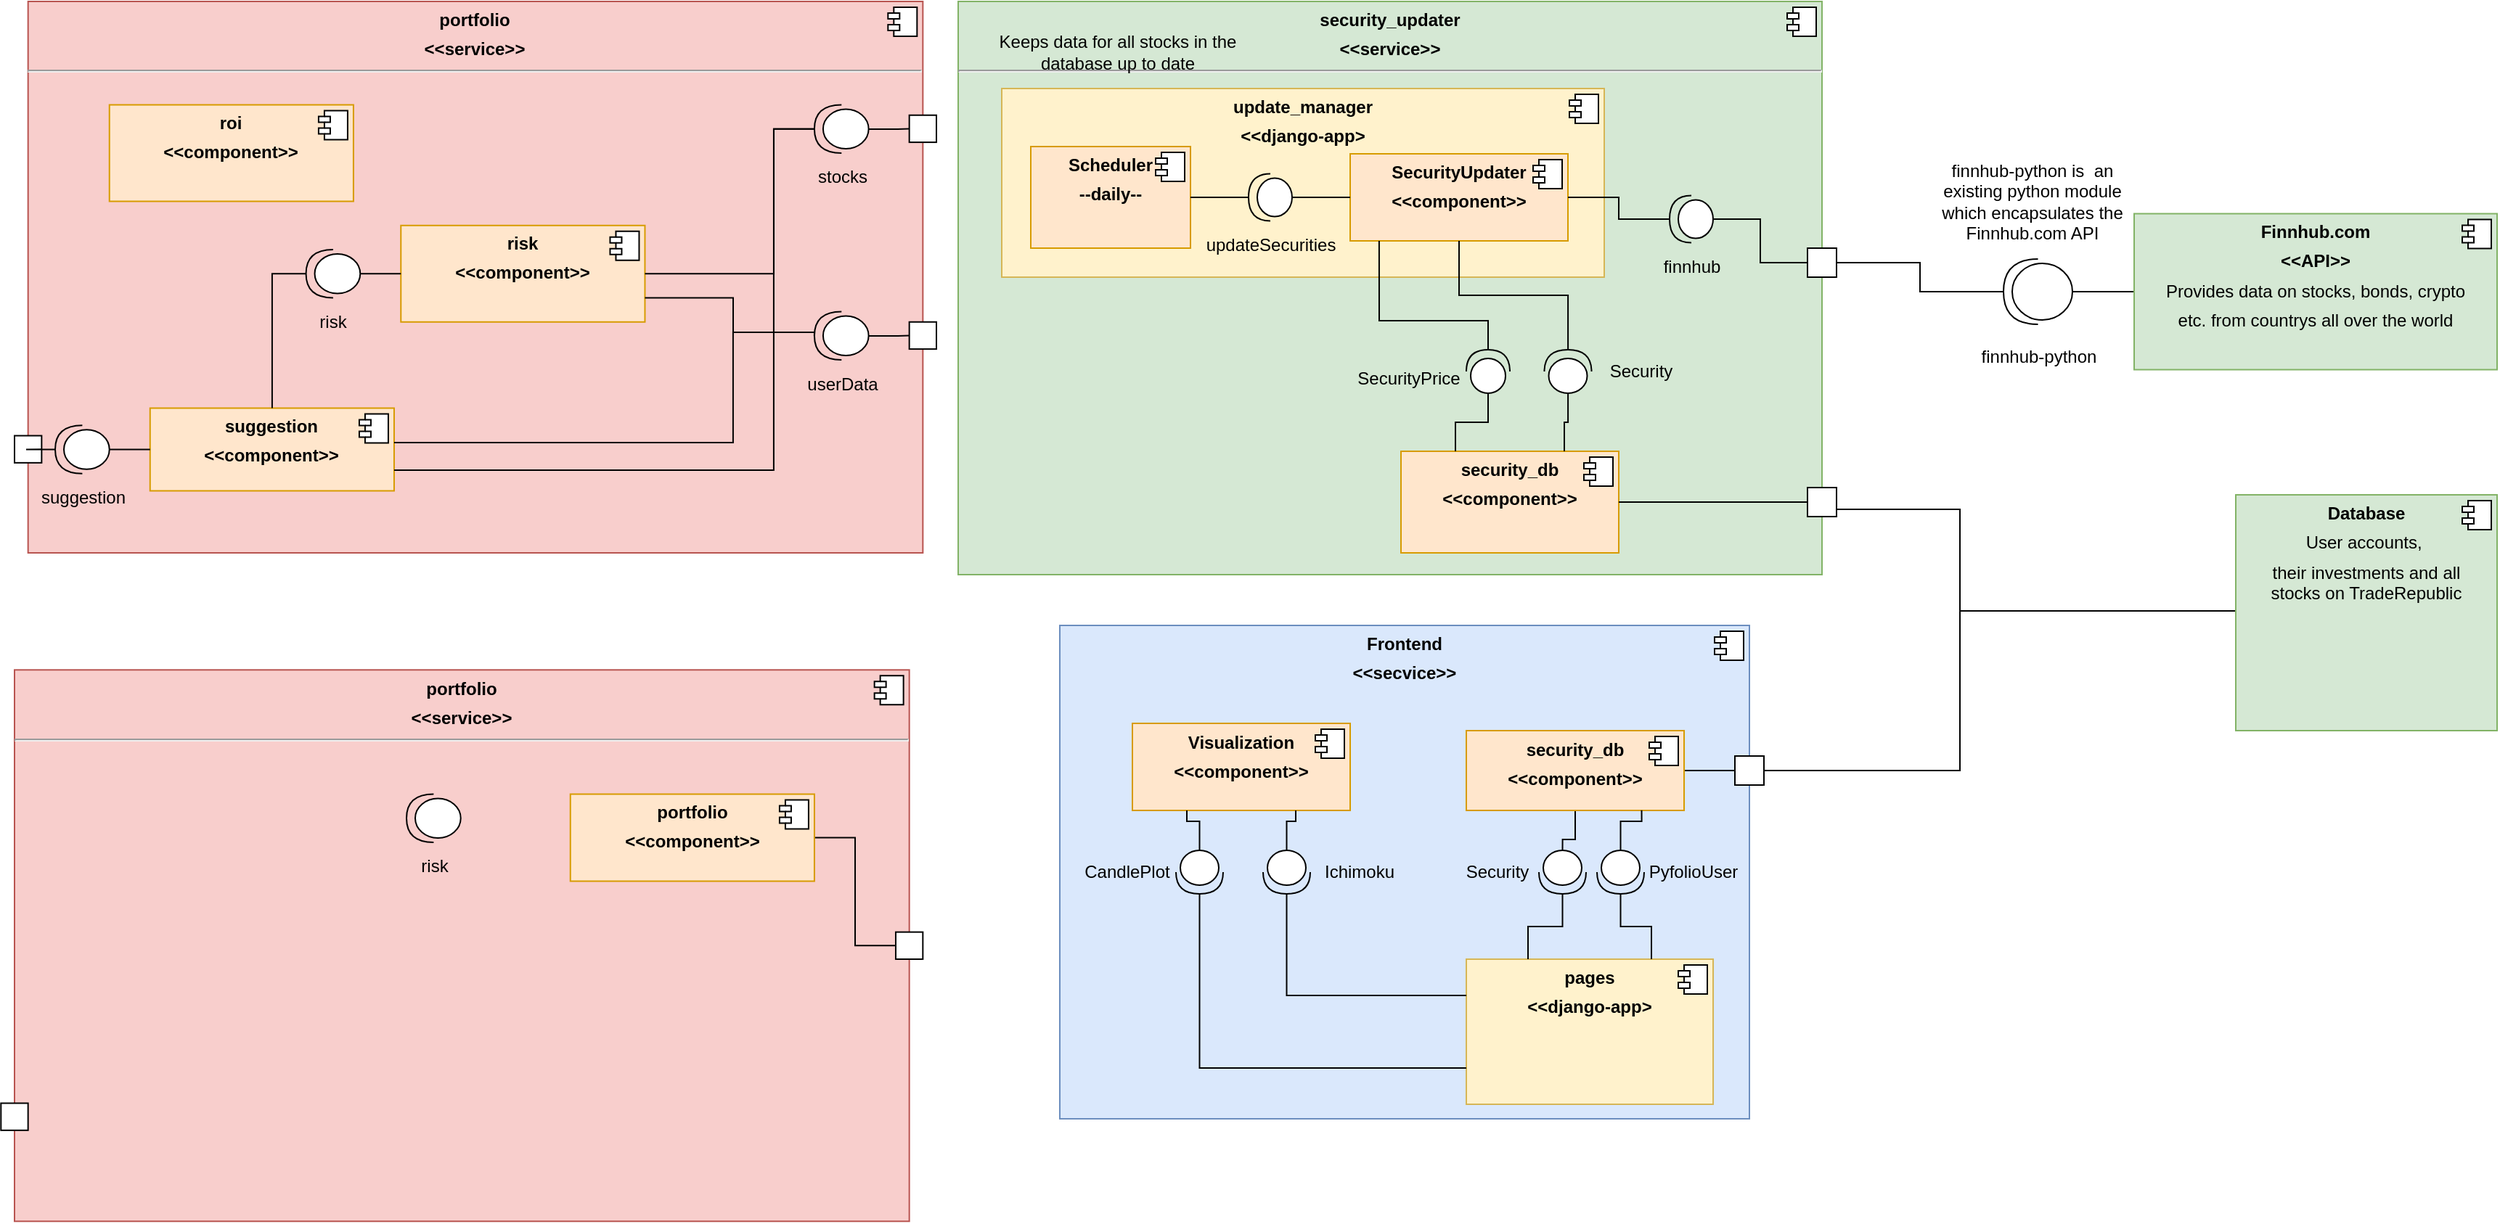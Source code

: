 <mxfile version="20.8.11" type="device"><diagram id="XekJnOto7AFZ5udOYtCO" name="Page-1"><mxGraphModel dx="3034" dy="1635" grid="1" gridSize="10" guides="1" tooltips="1" connect="1" arrows="1" fold="1" page="1" pageScale="1" pageWidth="1600" pageHeight="900" math="0" shadow="0"><root><mxCell id="0"/><mxCell id="1" parent="0"/><mxCell id="bW3YsDJJUkOv9gOb6WUF-26" style="edgeStyle=orthogonalEdgeStyle;rounded=0;orthogonalLoop=1;jettySize=auto;html=1;entryX=0;entryY=0.5;entryDx=0;entryDy=0;entryPerimeter=0;endArrow=none;endFill=0;" parent="1" source="bW3YsDJJUkOv9gOb6WUF-4" target="bW3YsDJJUkOv9gOb6WUF-12" edge="1"><mxGeometry relative="1" as="geometry"/></mxCell><mxCell id="bW3YsDJJUkOv9gOb6WUF-4" value="&lt;p style=&quot;margin:0px;margin-top:6px;text-align:center;&quot;&gt;&lt;b&gt;Finnhub.com&lt;/b&gt;&lt;/p&gt;&lt;p style=&quot;margin:0px;margin-top:6px;text-align:center;&quot;&gt;&lt;b&gt;&amp;lt;&amp;lt;API&amp;gt;&amp;gt;&lt;/b&gt;&lt;/p&gt;&lt;p style=&quot;margin:0px;margin-top:6px;text-align:center;&quot;&gt;Provides data on stocks, bonds, crypto&lt;/p&gt;&lt;p style=&quot;margin:0px;margin-top:6px;text-align:center;&quot;&gt;etc. from countrys all over the world&lt;/p&gt;&lt;p style=&quot;margin:0px;margin-left:8px;&quot;&gt;&lt;br&gt;&lt;/p&gt;" style="align=left;overflow=fill;html=1;dropTarget=0;fillColor=#d5e8d4;strokeColor=#82b366;" parent="1" vertex="1"><mxGeometry x="1340" y="6.25" width="250" height="107.5" as="geometry"/></mxCell><mxCell id="bW3YsDJJUkOv9gOb6WUF-5" value="" style="shape=component;jettyWidth=8;jettyHeight=4;" parent="bW3YsDJJUkOv9gOb6WUF-4" vertex="1"><mxGeometry x="1" width="20" height="20" relative="1" as="geometry"><mxPoint x="-24" y="4" as="offset"/></mxGeometry></mxCell><mxCell id="xTNWh_9H5Di4gs_PxUzo-3" style="edgeStyle=orthogonalEdgeStyle;rounded=0;orthogonalLoop=1;jettySize=auto;html=1;entryX=1;entryY=0.5;entryDx=0;entryDy=0;endArrow=none;endFill=0;" parent="1" source="bW3YsDJJUkOv9gOb6WUF-12" target="bW3YsDJJUkOv9gOb6WUF-32" edge="1"><mxGeometry relative="1" as="geometry"/></mxCell><mxCell id="bW3YsDJJUkOv9gOb6WUF-12" value="finnhub-python" style="shape=providedRequiredInterface;html=1;verticalLabelPosition=bottom;sketch=0;rotation=0;direction=west;" parent="1" vertex="1"><mxGeometry x="1250" y="37.5" width="47.5" height="45" as="geometry"/></mxCell><mxCell id="WG90uIi7Eeuup33Z9hF5-19" style="edgeStyle=orthogonalEdgeStyle;rounded=0;orthogonalLoop=1;jettySize=auto;html=1;entryX=1;entryY=0.5;entryDx=0;entryDy=0;endArrow=none;endFill=0;" parent="1" source="bW3YsDJJUkOv9gOb6WUF-42" target="xTNWh_9H5Di4gs_PxUzo-13" edge="1"><mxGeometry relative="1" as="geometry"><Array as="points"><mxPoint x="1220" y="280"/><mxPoint x="1220" y="210"/><mxPoint x="1135" y="210"/></Array></mxGeometry></mxCell><mxCell id="WG90uIi7Eeuup33Z9hF5-40" style="edgeStyle=orthogonalEdgeStyle;rounded=0;orthogonalLoop=1;jettySize=auto;html=1;entryX=1;entryY=0.5;entryDx=0;entryDy=0;endArrow=none;endFill=0;" parent="1" source="bW3YsDJJUkOv9gOb6WUF-42" target="WG90uIi7Eeuup33Z9hF5-36" edge="1"><mxGeometry relative="1" as="geometry"><Array as="points"><mxPoint x="1220" y="280"/><mxPoint x="1220" y="390"/></Array></mxGeometry></mxCell><mxCell id="bW3YsDJJUkOv9gOb6WUF-42" value="&lt;p style=&quot;margin:0px;margin-top:6px;text-align:center;&quot;&gt;&lt;b&gt;Database&lt;/b&gt;&lt;/p&gt;&lt;p style=&quot;margin:0px;margin-top:6px;text-align:center;&quot;&gt;User accounts,&amp;nbsp;&lt;/p&gt;&lt;p style=&quot;margin:0px;margin-top:6px;text-align:center;&quot;&gt;their investments and all&lt;br&gt;stocks on TradeRepublic&lt;/p&gt;" style="align=left;overflow=fill;html=1;dropTarget=0;fillColor=#d5e8d4;strokeColor=#82b366;" parent="1" vertex="1"><mxGeometry x="1410" y="200" width="180" height="162.5" as="geometry"/></mxCell><mxCell id="bW3YsDJJUkOv9gOb6WUF-43" value="" style="shape=component;jettyWidth=8;jettyHeight=4;" parent="bW3YsDJJUkOv9gOb6WUF-42" vertex="1"><mxGeometry x="1" width="20" height="20" relative="1" as="geometry"><mxPoint x="-24" y="4" as="offset"/></mxGeometry></mxCell><mxCell id="bW3YsDJJUkOv9gOb6WUF-47" value="finnhub-python is&amp;nbsp; an existing python module which encapsulates the Finnhub.com API" style="text;html=1;strokeColor=none;fillColor=none;align=center;verticalAlign=middle;whiteSpace=wrap;rounded=0;" parent="1" vertex="1"><mxGeometry x="1200" y="-42.5" width="140" height="80" as="geometry"/></mxCell><mxCell id="WG90uIi7Eeuup33Z9hF5-51" value="" style="group" parent="1" vertex="1" connectable="0"><mxGeometry x="530" y="-140" width="605" height="395" as="geometry"/></mxCell><mxCell id="xTNWh_9H5Di4gs_PxUzo-1" value="&lt;p style=&quot;margin:0px;margin-top:6px;text-align:center;&quot;&gt;&lt;b&gt;security_updater&lt;/b&gt;&lt;/p&gt;&lt;p style=&quot;margin:0px;margin-top:6px;text-align:center;&quot;&gt;&lt;b&gt;&amp;lt;&amp;lt;service&amp;gt;&amp;gt;&lt;/b&gt;&lt;/p&gt;&lt;hr&gt;&lt;p style=&quot;margin:0px;margin-left:8px;&quot;&gt;&lt;br&gt;&lt;/p&gt;" style="align=left;overflow=fill;html=1;dropTarget=0;fillColor=#d5e8d4;strokeColor=#82b366;" parent="WG90uIi7Eeuup33Z9hF5-51" vertex="1"><mxGeometry width="595" height="395" as="geometry"/></mxCell><mxCell id="xTNWh_9H5Di4gs_PxUzo-2" value="" style="shape=component;jettyWidth=8;jettyHeight=4;" parent="xTNWh_9H5Di4gs_PxUzo-1" vertex="1"><mxGeometry x="1" width="20" height="20" relative="1" as="geometry"><mxPoint x="-24" y="4" as="offset"/></mxGeometry></mxCell><mxCell id="bW3YsDJJUkOv9gOb6WUF-32" value="" style="whiteSpace=wrap;html=1;aspect=fixed;" parent="WG90uIi7Eeuup33Z9hF5-51" vertex="1"><mxGeometry x="585" y="170" width="20" height="20" as="geometry"/></mxCell><mxCell id="xTNWh_9H5Di4gs_PxUzo-13" value="" style="whiteSpace=wrap;html=1;aspect=fixed;" parent="WG90uIi7Eeuup33Z9hF5-51" vertex="1"><mxGeometry x="585" y="335" width="20" height="20" as="geometry"/></mxCell><mxCell id="xTNWh_9H5Di4gs_PxUzo-16" value="Keeps data for all stocks in the database up to date" style="text;html=1;strokeColor=none;fillColor=none;align=center;verticalAlign=middle;whiteSpace=wrap;rounded=0;" parent="WG90uIi7Eeuup33Z9hF5-51" vertex="1"><mxGeometry x="20" y="20" width="180" height="30" as="geometry"/></mxCell><mxCell id="_YHoPGlYHb7uOTWwa3ng-1" value="&lt;p style=&quot;margin:0px;margin-top:6px;text-align:center;&quot;&gt;&lt;b&gt;security_db&lt;/b&gt;&lt;/p&gt;&lt;p style=&quot;margin:0px;margin-top:6px;text-align:center;&quot;&gt;&lt;b&gt;&amp;lt;&amp;lt;component&amp;gt;&amp;gt;&lt;/b&gt;&lt;/p&gt;" style="align=left;overflow=fill;html=1;dropTarget=0;fillColor=#ffe6cc;strokeColor=#d79b00;" parent="WG90uIi7Eeuup33Z9hF5-51" vertex="1"><mxGeometry x="305" y="310" width="150" height="70" as="geometry"/></mxCell><mxCell id="_YHoPGlYHb7uOTWwa3ng-2" value="" style="shape=component;jettyWidth=8;jettyHeight=4;" parent="_YHoPGlYHb7uOTWwa3ng-1" vertex="1"><mxGeometry x="1" width="20" height="20" relative="1" as="geometry"><mxPoint x="-24" y="4" as="offset"/></mxGeometry></mxCell><mxCell id="WG90uIi7Eeuup33Z9hF5-20" style="edgeStyle=orthogonalEdgeStyle;rounded=0;orthogonalLoop=1;jettySize=auto;html=1;entryX=1;entryY=0.5;entryDx=0;entryDy=0;endArrow=none;endFill=0;" parent="WG90uIi7Eeuup33Z9hF5-51" source="xTNWh_9H5Di4gs_PxUzo-13" target="_YHoPGlYHb7uOTWwa3ng-1" edge="1"><mxGeometry relative="1" as="geometry"/></mxCell><mxCell id="WG90uIi7Eeuup33Z9hF5-10" style="edgeStyle=orthogonalEdgeStyle;rounded=0;orthogonalLoop=1;jettySize=auto;html=1;entryX=0;entryY=0.5;entryDx=0;entryDy=0;endArrow=none;endFill=0;" parent="WG90uIi7Eeuup33Z9hF5-51" source="WG90uIi7Eeuup33Z9hF5-9" target="bW3YsDJJUkOv9gOb6WUF-32" edge="1"><mxGeometry relative="1" as="geometry"/></mxCell><mxCell id="WG90uIi7Eeuup33Z9hF5-9" value="finnhub" style="shape=providedRequiredInterface;html=1;verticalLabelPosition=bottom;sketch=0;direction=west;flipH=0;flipV=1;" parent="WG90uIi7Eeuup33Z9hF5-51" vertex="1"><mxGeometry x="490" y="133.75" width="30" height="32.5" as="geometry"/></mxCell><mxCell id="WG90uIi7Eeuup33Z9hF5-31" style="edgeStyle=orthogonalEdgeStyle;rounded=0;orthogonalLoop=1;jettySize=auto;html=1;entryX=0.75;entryY=0;entryDx=0;entryDy=0;endArrow=none;endFill=0;" parent="WG90uIi7Eeuup33Z9hF5-51" source="WG90uIi7Eeuup33Z9hF5-12" target="_YHoPGlYHb7uOTWwa3ng-1" edge="1"><mxGeometry relative="1" as="geometry"/></mxCell><mxCell id="WG90uIi7Eeuup33Z9hF5-12" value="Security" style="shape=providedRequiredInterface;html=1;verticalLabelPosition=bottom;sketch=0;direction=south;flipH=0;flipV=1;spacingLeft=100;spacingBottom=60;" parent="WG90uIi7Eeuup33Z9hF5-51" vertex="1"><mxGeometry x="403.75" y="240" width="32.5" height="30" as="geometry"/></mxCell><mxCell id="WG90uIi7Eeuup33Z9hF5-30" style="edgeStyle=orthogonalEdgeStyle;rounded=0;orthogonalLoop=1;jettySize=auto;html=1;entryX=0.25;entryY=0;entryDx=0;entryDy=0;endArrow=none;endFill=0;" parent="WG90uIi7Eeuup33Z9hF5-51" source="WG90uIi7Eeuup33Z9hF5-13" target="_YHoPGlYHb7uOTWwa3ng-1" edge="1"><mxGeometry relative="1" as="geometry"/></mxCell><mxCell id="WG90uIi7Eeuup33Z9hF5-13" value="SecurityPrice" style="shape=providedRequiredInterface;html=1;verticalLabelPosition=bottom;sketch=0;direction=south;flipH=0;flipV=1;spacingRight=110;spacingTop=0;spacing=0;spacingBottom=50;" parent="WG90uIi7Eeuup33Z9hF5-51" vertex="1"><mxGeometry x="350" y="240" width="30" height="30" as="geometry"/></mxCell><mxCell id="WG90uIi7Eeuup33Z9hF5-50" value="" style="group" parent="WG90uIi7Eeuup33Z9hF5-51" vertex="1" connectable="0"><mxGeometry x="30" y="60" width="415" height="130" as="geometry"/></mxCell><mxCell id="WG90uIi7Eeuup33Z9hF5-22" value="&lt;p style=&quot;margin:0px;margin-top:6px;text-align:center;&quot;&gt;&lt;b&gt;update_manager&lt;/b&gt;&lt;/p&gt;&lt;p style=&quot;margin:0px;margin-top:6px;text-align:center;&quot;&gt;&lt;b&gt;&amp;lt;&amp;lt;django-app&amp;gt;&lt;/b&gt;&lt;/p&gt;" style="align=left;overflow=fill;html=1;dropTarget=0;fillColor=#fff2cc;strokeColor=#d6b656;" parent="WG90uIi7Eeuup33Z9hF5-50" vertex="1"><mxGeometry width="415" height="130" as="geometry"/></mxCell><mxCell id="WG90uIi7Eeuup33Z9hF5-23" value="" style="shape=component;jettyWidth=8;jettyHeight=4;" parent="WG90uIi7Eeuup33Z9hF5-22" vertex="1"><mxGeometry x="1" width="20" height="20" relative="1" as="geometry"><mxPoint x="-24" y="4" as="offset"/></mxGeometry></mxCell><mxCell id="_YHoPGlYHb7uOTWwa3ng-3" value="&lt;p style=&quot;margin:0px;margin-top:6px;text-align:center;&quot;&gt;&lt;b&gt;SecurityUpdater&lt;/b&gt;&lt;/p&gt;&lt;p style=&quot;margin:0px;margin-top:6px;text-align:center;&quot;&gt;&lt;b&gt;&amp;lt;&amp;lt;component&amp;gt;&amp;gt;&lt;/b&gt;&lt;/p&gt;" style="align=left;overflow=fill;html=1;dropTarget=0;fillColor=#ffe6cc;strokeColor=#d79b00;" parent="WG90uIi7Eeuup33Z9hF5-50" vertex="1"><mxGeometry x="240" y="45" width="150" height="60" as="geometry"/></mxCell><mxCell id="_YHoPGlYHb7uOTWwa3ng-4" value="" style="shape=component;jettyWidth=8;jettyHeight=4;" parent="_YHoPGlYHb7uOTWwa3ng-3" vertex="1"><mxGeometry x="1" width="20" height="20" relative="1" as="geometry"><mxPoint x="-24" y="4" as="offset"/></mxGeometry></mxCell><mxCell id="_YHoPGlYHb7uOTWwa3ng-5" value="updateSecurities" style="shape=providedRequiredInterface;html=1;verticalLabelPosition=bottom;sketch=0;direction=west;flipH=0;flipV=1;" parent="WG90uIi7Eeuup33Z9hF5-50" vertex="1"><mxGeometry x="170" y="58.75" width="30" height="32.5" as="geometry"/></mxCell><mxCell id="WG90uIi7Eeuup33Z9hF5-5" value="&lt;p style=&quot;margin:0px;margin-top:6px;text-align:center;&quot;&gt;&lt;b&gt;Scheduler&lt;/b&gt;&lt;/p&gt;&lt;p style=&quot;margin:0px;margin-top:6px;text-align:center;&quot;&gt;&lt;b&gt;--daily--&lt;/b&gt;&lt;/p&gt;" style="align=left;overflow=fill;html=1;dropTarget=0;fillColor=#ffe6cc;strokeColor=#d79b00;" parent="WG90uIi7Eeuup33Z9hF5-50" vertex="1"><mxGeometry x="20" y="40" width="110" height="70" as="geometry"/></mxCell><mxCell id="WG90uIi7Eeuup33Z9hF5-6" value="" style="shape=component;jettyWidth=8;jettyHeight=4;" parent="WG90uIi7Eeuup33Z9hF5-5" vertex="1"><mxGeometry x="1" width="20" height="20" relative="1" as="geometry"><mxPoint x="-24" y="4" as="offset"/></mxGeometry></mxCell><mxCell id="WG90uIi7Eeuup33Z9hF5-4" style="edgeStyle=orthogonalEdgeStyle;rounded=0;orthogonalLoop=1;jettySize=auto;html=1;entryX=0;entryY=0.5;entryDx=0;entryDy=0;entryPerimeter=0;endArrow=none;endFill=0;" parent="WG90uIi7Eeuup33Z9hF5-50" source="_YHoPGlYHb7uOTWwa3ng-3" target="_YHoPGlYHb7uOTWwa3ng-5" edge="1"><mxGeometry relative="1" as="geometry"/></mxCell><mxCell id="WG90uIi7Eeuup33Z9hF5-8" style="edgeStyle=orthogonalEdgeStyle;rounded=0;orthogonalLoop=1;jettySize=auto;html=1;entryX=1;entryY=0.5;entryDx=0;entryDy=0;endArrow=none;endFill=0;" parent="WG90uIi7Eeuup33Z9hF5-50" source="_YHoPGlYHb7uOTWwa3ng-5" target="WG90uIi7Eeuup33Z9hF5-5" edge="1"><mxGeometry relative="1" as="geometry"/></mxCell><mxCell id="WG90uIi7Eeuup33Z9hF5-11" style="edgeStyle=orthogonalEdgeStyle;rounded=0;orthogonalLoop=1;jettySize=auto;html=1;entryX=1;entryY=0.5;entryDx=0;entryDy=0;endArrow=none;endFill=0;" parent="WG90uIi7Eeuup33Z9hF5-51" source="WG90uIi7Eeuup33Z9hF5-9" target="_YHoPGlYHb7uOTWwa3ng-3" edge="1"><mxGeometry relative="1" as="geometry"/></mxCell><mxCell id="WG90uIi7Eeuup33Z9hF5-33" style="edgeStyle=orthogonalEdgeStyle;rounded=0;orthogonalLoop=1;jettySize=auto;html=1;entryX=0.5;entryY=1;entryDx=0;entryDy=0;endArrow=none;endFill=0;" parent="WG90uIi7Eeuup33Z9hF5-51" source="WG90uIi7Eeuup33Z9hF5-12" target="_YHoPGlYHb7uOTWwa3ng-3" edge="1"><mxGeometry relative="1" as="geometry"/></mxCell><mxCell id="WG90uIi7Eeuup33Z9hF5-27" style="edgeStyle=orthogonalEdgeStyle;rounded=0;orthogonalLoop=1;jettySize=auto;html=1;entryX=0.133;entryY=1;entryDx=0;entryDy=0;entryPerimeter=0;endArrow=none;endFill=0;" parent="WG90uIi7Eeuup33Z9hF5-51" source="WG90uIi7Eeuup33Z9hF5-13" target="_YHoPGlYHb7uOTWwa3ng-3" edge="1"><mxGeometry relative="1" as="geometry"><Array as="points"><mxPoint x="365" y="220"/><mxPoint x="290" y="220"/></Array></mxGeometry></mxCell><mxCell id="bW3YsDJJUkOv9gOb6WUF-1" value="&lt;p style=&quot;margin:0px;margin-top:6px;text-align:center;&quot;&gt;&lt;b&gt;portfolio&lt;/b&gt;&lt;/p&gt;&lt;p style=&quot;margin:0px;margin-top:6px;text-align:center;&quot;&gt;&lt;b&gt;&amp;lt;&amp;lt;service&amp;gt;&amp;gt;&lt;/b&gt;&lt;/p&gt;&lt;hr&gt;&lt;p style=&quot;margin:0px;margin-left:8px;&quot;&gt;&lt;br&gt;&lt;/p&gt;" style="align=left;overflow=fill;html=1;dropTarget=0;fillColor=#f8cecc;strokeColor=#b85450;" parent="1" vertex="1"><mxGeometry x="-110.662" y="-140" width="616.324" height="380" as="geometry"/></mxCell><mxCell id="bW3YsDJJUkOv9gOb6WUF-2" value="" style="shape=component;jettyWidth=8;jettyHeight=4;" parent="bW3YsDJJUkOv9gOb6WUF-1" vertex="1"><mxGeometry x="1" width="20" height="20" relative="1" as="geometry"><mxPoint x="-24" y="4" as="offset"/></mxGeometry></mxCell><mxCell id="bW3YsDJJUkOv9gOb6WUF-17" value="&lt;p style=&quot;margin:0px;margin-top:6px;text-align:center;&quot;&gt;&lt;b&gt;risk&lt;/b&gt;&lt;/p&gt;&lt;p style=&quot;margin:0px;margin-top:6px;text-align:center;&quot;&gt;&lt;b&gt;&amp;lt;&amp;lt;component&amp;gt;&amp;gt;&lt;/b&gt;&lt;/p&gt;" style="align=left;overflow=fill;html=1;dropTarget=0;fillColor=#ffe6cc;strokeColor=#d79b00;" parent="1" vertex="1"><mxGeometry x="146.141" y="14.38" width="168.088" height="66.5" as="geometry"/></mxCell><mxCell id="bW3YsDJJUkOv9gOb6WUF-18" value="" style="shape=component;jettyWidth=8;jettyHeight=4;" parent="bW3YsDJJUkOv9gOb6WUF-17" vertex="1"><mxGeometry x="1" width="20" height="20" relative="1" as="geometry"><mxPoint x="-24" y="4" as="offset"/></mxGeometry></mxCell><mxCell id="bW3YsDJJUkOv9gOb6WUF-21" value="&lt;p style=&quot;margin:0px;margin-top:6px;text-align:center;&quot;&gt;&lt;b&gt;suggestion&lt;/b&gt;&lt;/p&gt;&lt;p style=&quot;margin:0px;margin-top:6px;text-align:center;&quot;&gt;&lt;b&gt;&amp;lt;&amp;lt;component&amp;gt;&amp;gt;&lt;/b&gt;&lt;/p&gt;" style="align=left;overflow=fill;html=1;dropTarget=0;fillColor=#ffe6cc;strokeColor=#d79b00;" parent="1" vertex="1"><mxGeometry x="-26.618" y="140.25" width="168.088" height="57" as="geometry"/></mxCell><mxCell id="bW3YsDJJUkOv9gOb6WUF-22" value="" style="shape=component;jettyWidth=8;jettyHeight=4;" parent="bW3YsDJJUkOv9gOb6WUF-21" vertex="1"><mxGeometry x="1" width="20" height="20" relative="1" as="geometry"><mxPoint x="-24" y="4" as="offset"/></mxGeometry></mxCell><mxCell id="bW3YsDJJUkOv9gOb6WUF-24" value="risk" style="shape=providedRequiredInterface;html=1;verticalLabelPosition=bottom;sketch=0;direction=west;" parent="1" vertex="1"><mxGeometry x="80.773" y="31.005" width="37.353" height="33.25" as="geometry"/></mxCell><mxCell id="bW3YsDJJUkOv9gOb6WUF-25" style="edgeStyle=orthogonalEdgeStyle;rounded=0;orthogonalLoop=1;jettySize=auto;html=1;endArrow=none;endFill=0;" parent="1" source="bW3YsDJJUkOv9gOb6WUF-17" target="bW3YsDJJUkOv9gOb6WUF-24" edge="1"><mxGeometry relative="1" as="geometry"/></mxCell><mxCell id="bW3YsDJJUkOv9gOb6WUF-31" style="edgeStyle=orthogonalEdgeStyle;rounded=0;orthogonalLoop=1;jettySize=auto;html=1;entryX=1;entryY=0.5;entryDx=0;entryDy=0;entryPerimeter=0;endArrow=none;endFill=0;" parent="1" source="bW3YsDJJUkOv9gOb6WUF-21" target="bW3YsDJJUkOv9gOb6WUF-24" edge="1"><mxGeometry relative="1" as="geometry"/></mxCell><mxCell id="bW3YsDJJUkOv9gOb6WUF-28" value="" style="whiteSpace=wrap;html=1;aspect=fixed;" parent="1" vertex="1"><mxGeometry x="496.324" y="80.875" width="18.676" height="18.676" as="geometry"/></mxCell><mxCell id="bW3YsDJJUkOv9gOb6WUF-48" value="stocks" style="shape=providedRequiredInterface;html=1;verticalLabelPosition=bottom;sketch=0;direction=west;" parent="1" vertex="1"><mxGeometry x="430.956" y="-68.75" width="37.353" height="33.25" as="geometry"/></mxCell><mxCell id="bW3YsDJJUkOv9gOb6WUF-60" style="edgeStyle=orthogonalEdgeStyle;rounded=0;orthogonalLoop=1;jettySize=auto;html=1;entryX=1;entryY=0.5;entryDx=0;entryDy=0;entryPerimeter=0;endArrow=none;endFill=0;exitX=1;exitY=0.5;exitDx=0;exitDy=0;" parent="1" source="bW3YsDJJUkOv9gOb6WUF-17" target="bW3YsDJJUkOv9gOb6WUF-48" edge="1"><mxGeometry relative="1" as="geometry"><Array as="points"><mxPoint x="403" y="48"/><mxPoint x="403" y="-52"/></Array></mxGeometry></mxCell><mxCell id="bW3YsDJJUkOv9gOb6WUF-59" style="edgeStyle=orthogonalEdgeStyle;rounded=0;orthogonalLoop=1;jettySize=auto;html=1;entryX=1;entryY=0.5;entryDx=0;entryDy=0;entryPerimeter=0;endArrow=none;endFill=0;" parent="1" source="bW3YsDJJUkOv9gOb6WUF-21" target="bW3YsDJJUkOv9gOb6WUF-48" edge="1"><mxGeometry relative="1" as="geometry"><Array as="points"><mxPoint x="402.941" y="183"/><mxPoint x="402.941" y="-51.65"/></Array></mxGeometry></mxCell><mxCell id="bW3YsDJJUkOv9gOb6WUF-51" style="edgeStyle=orthogonalEdgeStyle;rounded=0;orthogonalLoop=1;jettySize=auto;html=1;entryX=0;entryY=0.5;entryDx=0;entryDy=0;endArrow=none;endFill=0;" parent="1" source="bW3YsDJJUkOv9gOb6WUF-49" target="bW3YsDJJUkOv9gOb6WUF-28" edge="1"><mxGeometry relative="1" as="geometry"/></mxCell><mxCell id="bW3YsDJJUkOv9gOb6WUF-49" value="userData" style="shape=providedRequiredInterface;html=1;verticalLabelPosition=bottom;sketch=0;direction=west;" parent="1" vertex="1"><mxGeometry x="430.956" y="73.75" width="37.353" height="33.25" as="geometry"/></mxCell><mxCell id="bW3YsDJJUkOv9gOb6WUF-53" style="edgeStyle=orthogonalEdgeStyle;rounded=0;orthogonalLoop=1;jettySize=auto;html=1;entryX=1;entryY=0.5;entryDx=0;entryDy=0;entryPerimeter=0;endArrow=none;endFill=0;exitX=1;exitY=0.75;exitDx=0;exitDy=0;" parent="1" source="bW3YsDJJUkOv9gOb6WUF-17" target="bW3YsDJJUkOv9gOb6WUF-49" edge="1"><mxGeometry relative="1" as="geometry"><Array as="points"><mxPoint x="375" y="64"/><mxPoint x="375" y="88"/><mxPoint x="431" y="88"/></Array></mxGeometry></mxCell><mxCell id="bW3YsDJJUkOv9gOb6WUF-52" style="edgeStyle=orthogonalEdgeStyle;rounded=0;orthogonalLoop=1;jettySize=auto;html=1;entryX=1;entryY=0.5;entryDx=0;entryDy=0;entryPerimeter=0;endArrow=none;endFill=0;" parent="1" source="bW3YsDJJUkOv9gOb6WUF-21" target="bW3YsDJJUkOv9gOb6WUF-49" edge="1"><mxGeometry relative="1" as="geometry"><Array as="points"><mxPoint x="374.926" y="164"/><mxPoint x="374.926" y="88"/><mxPoint x="430.956" y="88"/></Array></mxGeometry></mxCell><mxCell id="bW3YsDJJUkOv9gOb6WUF-64" style="edgeStyle=orthogonalEdgeStyle;rounded=0;orthogonalLoop=1;jettySize=auto;html=1;entryX=0;entryY=0.5;entryDx=0;entryDy=0;endArrow=none;endFill=0;" parent="1" source="bW3YsDJJUkOv9gOb6WUF-63" target="bW3YsDJJUkOv9gOb6WUF-21" edge="1"><mxGeometry relative="1" as="geometry"/></mxCell><mxCell id="bW3YsDJJUkOv9gOb6WUF-63" value="suggestion" style="shape=providedRequiredInterface;html=1;verticalLabelPosition=bottom;sketch=0;direction=west;" parent="1" vertex="1"><mxGeometry x="-91.985" y="152.125" width="37.353" height="33.25" as="geometry"/></mxCell><mxCell id="bW3YsDJJUkOv9gOb6WUF-68" value="" style="whiteSpace=wrap;html=1;aspect=fixed;" parent="1" vertex="1"><mxGeometry x="-120" y="159.25" width="18.676" height="18.676" as="geometry"/></mxCell><mxCell id="bW3YsDJJUkOv9gOb6WUF-70" style="edgeStyle=orthogonalEdgeStyle;rounded=0;orthogonalLoop=1;jettySize=auto;html=1;entryX=1;entryY=0.5;entryDx=0;entryDy=0;endArrow=none;endFill=0;" parent="1" source="bW3YsDJJUkOv9gOb6WUF-63" target="bW3YsDJJUkOv9gOb6WUF-68" edge="1"><mxGeometry relative="1" as="geometry"/></mxCell><mxCell id="xTNWh_9H5Di4gs_PxUzo-5" value="" style="whiteSpace=wrap;html=1;aspect=fixed;" parent="1" vertex="1"><mxGeometry x="496.324" y="-61.625" width="18.676" height="18.676" as="geometry"/></mxCell><mxCell id="xTNWh_9H5Di4gs_PxUzo-12" style="edgeStyle=orthogonalEdgeStyle;rounded=0;orthogonalLoop=1;jettySize=auto;html=1;entryX=0;entryY=0.5;entryDx=0;entryDy=0;endArrow=none;endFill=0;" parent="1" source="bW3YsDJJUkOv9gOb6WUF-48" target="xTNWh_9H5Di4gs_PxUzo-5" edge="1"><mxGeometry relative="1" as="geometry"/></mxCell><mxCell id="iKlTO7dOfY7qfWai3wbq-1" value="&lt;p style=&quot;margin:0px;margin-top:6px;text-align:center;&quot;&gt;&lt;b&gt;roi&lt;/b&gt;&lt;/p&gt;&lt;p style=&quot;margin:0px;margin-top:6px;text-align:center;&quot;&gt;&lt;b&gt;&amp;lt;&amp;lt;component&amp;gt;&amp;gt;&lt;/b&gt;&lt;/p&gt;" style="align=left;overflow=fill;html=1;dropTarget=0;fillColor=#ffe6cc;strokeColor=#d79b00;" parent="1" vertex="1"><mxGeometry x="-54.629" y="-68.75" width="168.088" height="66.5" as="geometry"/></mxCell><mxCell id="iKlTO7dOfY7qfWai3wbq-2" value="" style="shape=component;jettyWidth=8;jettyHeight=4;" parent="iKlTO7dOfY7qfWai3wbq-1" vertex="1"><mxGeometry x="1" width="20" height="20" relative="1" as="geometry"><mxPoint x="-24" y="4" as="offset"/></mxGeometry></mxCell><mxCell id="iKlTO7dOfY7qfWai3wbq-3" value="&lt;p style=&quot;margin:0px;margin-top:6px;text-align:center;&quot;&gt;&lt;b&gt;portfolio&lt;/b&gt;&lt;/p&gt;&lt;p style=&quot;margin:0px;margin-top:6px;text-align:center;&quot;&gt;&lt;b&gt;&amp;lt;&amp;lt;service&amp;gt;&amp;gt;&lt;/b&gt;&lt;/p&gt;&lt;hr&gt;&lt;p style=&quot;margin:0px;margin-left:8px;&quot;&gt;&lt;br&gt;&lt;/p&gt;" style="align=left;overflow=fill;html=1;dropTarget=0;fillColor=#f8cecc;strokeColor=#b85450;" parent="1" vertex="1"><mxGeometry x="-120.002" y="320.65" width="616.324" height="380" as="geometry"/></mxCell><mxCell id="iKlTO7dOfY7qfWai3wbq-4" value="" style="shape=component;jettyWidth=8;jettyHeight=4;" parent="iKlTO7dOfY7qfWai3wbq-3" vertex="1"><mxGeometry x="1" width="20" height="20" relative="1" as="geometry"><mxPoint x="-24" y="4" as="offset"/></mxGeometry></mxCell><mxCell id="iKlTO7dOfY7qfWai3wbq-9" value="risk" style="shape=providedRequiredInterface;html=1;verticalLabelPosition=bottom;sketch=0;direction=west;" parent="1" vertex="1"><mxGeometry x="150.003" y="406.255" width="37.353" height="33.25" as="geometry"/></mxCell><mxCell id="iKlTO7dOfY7qfWai3wbq-22" value="" style="whiteSpace=wrap;html=1;aspect=fixed;" parent="1" vertex="1"><mxGeometry x="-129.34" y="619.25" width="18.676" height="18.676" as="geometry"/></mxCell><mxCell id="iKlTO7dOfY7qfWai3wbq-28" style="edgeStyle=orthogonalEdgeStyle;rounded=0;orthogonalLoop=1;jettySize=auto;html=1;entryX=1;entryY=0.5;entryDx=0;entryDy=0;endArrow=none;endFill=0;" parent="1" source="iKlTO7dOfY7qfWai3wbq-24" target="iKlTO7dOfY7qfWai3wbq-26" edge="1"><mxGeometry relative="1" as="geometry"/></mxCell><mxCell id="iKlTO7dOfY7qfWai3wbq-24" value="" style="whiteSpace=wrap;html=1;aspect=fixed;" parent="1" vertex="1"><mxGeometry x="486.984" y="501.315" width="18.676" height="18.676" as="geometry"/></mxCell><mxCell id="iKlTO7dOfY7qfWai3wbq-26" value="&lt;p style=&quot;margin:0px;margin-top:6px;text-align:center;&quot;&gt;&lt;b&gt;portfolio&lt;/b&gt;&lt;/p&gt;&lt;p style=&quot;margin:0px;margin-top:6px;text-align:center;&quot;&gt;&lt;b&gt;&amp;lt;&amp;lt;component&amp;gt;&amp;gt;&lt;/b&gt;&lt;/p&gt;" style="align=left;overflow=fill;html=1;dropTarget=0;fillColor=#ffe6cc;strokeColor=#d79b00;" parent="1" vertex="1"><mxGeometry x="262.87" y="406.26" width="168.09" height="59.99" as="geometry"/></mxCell><mxCell id="iKlTO7dOfY7qfWai3wbq-27" value="" style="shape=component;jettyWidth=8;jettyHeight=4;" parent="iKlTO7dOfY7qfWai3wbq-26" vertex="1"><mxGeometry x="1" width="20" height="20" relative="1" as="geometry"><mxPoint x="-24" y="4" as="offset"/></mxGeometry></mxCell><mxCell id="bW3YsDJJUkOv9gOb6WUF-15" value="&lt;p style=&quot;margin: 6px 0px 0px;&quot;&gt;&lt;b&gt;Frontend&lt;/b&gt;&lt;/p&gt;&lt;p style=&quot;margin: 6px 0px 0px;&quot;&gt;&lt;b&gt;&amp;lt;&amp;lt;secvice&amp;gt;&amp;gt;&lt;/b&gt;&lt;/p&gt;" style="align=center;overflow=fill;html=1;dropTarget=0;fillColor=#dae8fc;strokeColor=#6c8ebf;verticalAlign=middle;" parent="1" vertex="1"><mxGeometry x="600" y="290" width="475" height="340" as="geometry"/></mxCell><mxCell id="bW3YsDJJUkOv9gOb6WUF-16" value="" style="shape=component;jettyWidth=8;jettyHeight=4;" parent="bW3YsDJJUkOv9gOb6WUF-15" vertex="1"><mxGeometry x="1" width="20" height="20" relative="1" as="geometry"><mxPoint x="-24" y="4" as="offset"/></mxGeometry></mxCell><mxCell id="bW3YsDJJUkOv9gOb6WUF-19" value="&lt;p style=&quot;margin:0px;margin-top:6px;text-align:center;&quot;&gt;&lt;b&gt;Visualization&lt;/b&gt;&lt;/p&gt;&lt;p style=&quot;margin:0px;margin-top:6px;text-align:center;&quot;&gt;&lt;b&gt;&amp;lt;&amp;lt;component&amp;gt;&amp;gt;&lt;/b&gt;&lt;/p&gt;" style="align=left;overflow=fill;html=1;dropTarget=0;fillColor=#ffe6cc;strokeColor=#d79b00;" parent="1" vertex="1"><mxGeometry x="650" y="357.5" width="150" height="60" as="geometry"/></mxCell><mxCell id="bW3YsDJJUkOv9gOb6WUF-20" value="" style="shape=component;jettyWidth=8;jettyHeight=4;" parent="bW3YsDJJUkOv9gOb6WUF-19" vertex="1"><mxGeometry x="1" width="20" height="20" relative="1" as="geometry"><mxPoint x="-24" y="4" as="offset"/></mxGeometry></mxCell><mxCell id="WG90uIi7Eeuup33Z9hF5-36" value="" style="whiteSpace=wrap;html=1;aspect=fixed;" parent="1" vertex="1"><mxGeometry x="1065" y="380" width="20" height="20" as="geometry"/></mxCell><mxCell id="WG90uIi7Eeuup33Z9hF5-42" value="Security" style="shape=providedRequiredInterface;html=1;verticalLabelPosition=bottom;sketch=0;direction=north;flipH=0;flipV=1;spacingLeft=0;spacingBottom=60;spacingRight=90;" parent="1" vertex="1"><mxGeometry x="930" y="445" width="32.5" height="30" as="geometry"/></mxCell><mxCell id="WG90uIi7Eeuup33Z9hF5-47" value="&lt;p style=&quot;margin:0px;margin-top:6px;text-align:center;&quot;&gt;&lt;b&gt;pages&lt;/b&gt;&lt;/p&gt;&lt;p style=&quot;margin:0px;margin-top:6px;text-align:center;&quot;&gt;&lt;b&gt;&amp;lt;&amp;lt;django-app&amp;gt;&lt;/b&gt;&lt;/p&gt;" style="align=left;overflow=fill;html=1;dropTarget=0;fillColor=#fff2cc;strokeColor=#d6b656;" parent="1" vertex="1"><mxGeometry x="880" y="520" width="170" height="100" as="geometry"/></mxCell><mxCell id="WG90uIi7Eeuup33Z9hF5-48" value="" style="shape=component;jettyWidth=8;jettyHeight=4;" parent="WG90uIi7Eeuup33Z9hF5-47" vertex="1"><mxGeometry x="1" width="20" height="20" relative="1" as="geometry"><mxPoint x="-24" y="4" as="offset"/></mxGeometry></mxCell><mxCell id="WG90uIi7Eeuup33Z9hF5-61" style="edgeStyle=orthogonalEdgeStyle;rounded=0;orthogonalLoop=1;jettySize=auto;html=1;entryX=0.25;entryY=0;entryDx=0;entryDy=0;endArrow=none;endFill=0;" parent="1" source="WG90uIi7Eeuup33Z9hF5-42" target="WG90uIi7Eeuup33Z9hF5-47" edge="1"><mxGeometry relative="1" as="geometry"/></mxCell><mxCell id="WG90uIi7Eeuup33Z9hF5-52" style="edgeStyle=orthogonalEdgeStyle;rounded=0;orthogonalLoop=1;jettySize=auto;html=1;entryX=0;entryY=0.5;entryDx=0;entryDy=0;endArrow=none;endFill=0;" parent="1" source="WG90uIi7Eeuup33Z9hF5-34" target="WG90uIi7Eeuup33Z9hF5-36" edge="1"><mxGeometry relative="1" as="geometry"/></mxCell><mxCell id="WG90uIi7Eeuup33Z9hF5-60" style="edgeStyle=orthogonalEdgeStyle;rounded=0;orthogonalLoop=1;jettySize=auto;html=1;entryX=0;entryY=0.5;entryDx=0;entryDy=0;entryPerimeter=0;endArrow=none;endFill=0;" parent="1" source="WG90uIi7Eeuup33Z9hF5-34" target="WG90uIi7Eeuup33Z9hF5-42" edge="1"><mxGeometry relative="1" as="geometry"/></mxCell><mxCell id="WG90uIi7Eeuup33Z9hF5-34" value="&lt;p style=&quot;margin:0px;margin-top:6px;text-align:center;&quot;&gt;&lt;b&gt;security_db&lt;/b&gt;&lt;/p&gt;&lt;p style=&quot;margin:0px;margin-top:6px;text-align:center;&quot;&gt;&lt;b&gt;&amp;lt;&amp;lt;component&amp;gt;&amp;gt;&lt;/b&gt;&lt;/p&gt;" style="align=left;overflow=fill;html=1;dropTarget=0;fillColor=#ffe6cc;strokeColor=#d79b00;" parent="1" vertex="1"><mxGeometry x="880" y="362.5" width="150" height="55" as="geometry"/></mxCell><mxCell id="WG90uIi7Eeuup33Z9hF5-35" value="" style="shape=component;jettyWidth=8;jettyHeight=4;" parent="WG90uIi7Eeuup33Z9hF5-34" vertex="1"><mxGeometry x="1" width="20" height="20" relative="1" as="geometry"><mxPoint x="-24" y="4" as="offset"/></mxGeometry></mxCell><mxCell id="WG90uIi7Eeuup33Z9hF5-58" style="edgeStyle=orthogonalEdgeStyle;rounded=0;orthogonalLoop=1;jettySize=auto;html=1;entryX=0.805;entryY=0.998;entryDx=0;entryDy=0;entryPerimeter=0;endArrow=none;endFill=0;" parent="1" source="WG90uIi7Eeuup33Z9hF5-53" target="WG90uIi7Eeuup33Z9hF5-34" edge="1"><mxGeometry relative="1" as="geometry"/></mxCell><mxCell id="WG90uIi7Eeuup33Z9hF5-59" style="edgeStyle=orthogonalEdgeStyle;rounded=0;orthogonalLoop=1;jettySize=auto;html=1;entryX=0.75;entryY=0;entryDx=0;entryDy=0;endArrow=none;endFill=0;" parent="1" source="WG90uIi7Eeuup33Z9hF5-53" target="WG90uIi7Eeuup33Z9hF5-47" edge="1"><mxGeometry relative="1" as="geometry"/></mxCell><mxCell id="WG90uIi7Eeuup33Z9hF5-53" value="PyfolioUser" style="shape=providedRequiredInterface;html=1;verticalLabelPosition=bottom;sketch=0;direction=north;flipH=0;flipV=1;spacingLeft=100;spacingBottom=60;" parent="1" vertex="1"><mxGeometry x="970" y="445" width="32.5" height="30" as="geometry"/></mxCell><mxCell id="WG90uIi7Eeuup33Z9hF5-65" style="edgeStyle=orthogonalEdgeStyle;rounded=0;orthogonalLoop=1;jettySize=auto;html=1;entryX=0.25;entryY=1;entryDx=0;entryDy=0;endArrow=none;endFill=0;" parent="1" source="WG90uIi7Eeuup33Z9hF5-62" target="bW3YsDJJUkOv9gOb6WUF-19" edge="1"><mxGeometry relative="1" as="geometry"/></mxCell><mxCell id="WG90uIi7Eeuup33Z9hF5-68" style="edgeStyle=orthogonalEdgeStyle;rounded=0;orthogonalLoop=1;jettySize=auto;html=1;entryX=0;entryY=0.75;entryDx=0;entryDy=0;endArrow=none;endFill=0;" parent="1" source="WG90uIi7Eeuup33Z9hF5-62" target="WG90uIi7Eeuup33Z9hF5-47" edge="1"><mxGeometry relative="1" as="geometry"><Array as="points"><mxPoint x="696" y="595"/></Array></mxGeometry></mxCell><mxCell id="WG90uIi7Eeuup33Z9hF5-62" value="CandlePlot" style="shape=providedRequiredInterface;html=1;verticalLabelPosition=bottom;sketch=0;direction=north;flipH=0;flipV=1;spacingLeft=0;spacingBottom=60;spacingRight=100;" parent="1" vertex="1"><mxGeometry x="680" y="445" width="32.5" height="30" as="geometry"/></mxCell><mxCell id="WG90uIi7Eeuup33Z9hF5-66" style="edgeStyle=orthogonalEdgeStyle;rounded=0;orthogonalLoop=1;jettySize=auto;html=1;entryX=0.75;entryY=1;entryDx=0;entryDy=0;endArrow=none;endFill=0;" parent="1" source="WG90uIi7Eeuup33Z9hF5-64" target="bW3YsDJJUkOv9gOb6WUF-19" edge="1"><mxGeometry relative="1" as="geometry"/></mxCell><mxCell id="WG90uIi7Eeuup33Z9hF5-67" style="edgeStyle=orthogonalEdgeStyle;rounded=0;orthogonalLoop=1;jettySize=auto;html=1;entryX=0;entryY=0.25;entryDx=0;entryDy=0;endArrow=none;endFill=0;" parent="1" source="WG90uIi7Eeuup33Z9hF5-64" target="WG90uIi7Eeuup33Z9hF5-47" edge="1"><mxGeometry relative="1" as="geometry"><Array as="points"><mxPoint x="756" y="545"/></Array></mxGeometry></mxCell><mxCell id="WG90uIi7Eeuup33Z9hF5-64" value="Ichimoku" style="shape=providedRequiredInterface;html=1;verticalLabelPosition=bottom;sketch=0;direction=north;flipH=0;flipV=1;spacingLeft=100;spacingBottom=60;" parent="1" vertex="1"><mxGeometry x="740" y="445" width="32.5" height="30" as="geometry"/></mxCell></root></mxGraphModel></diagram></mxfile>